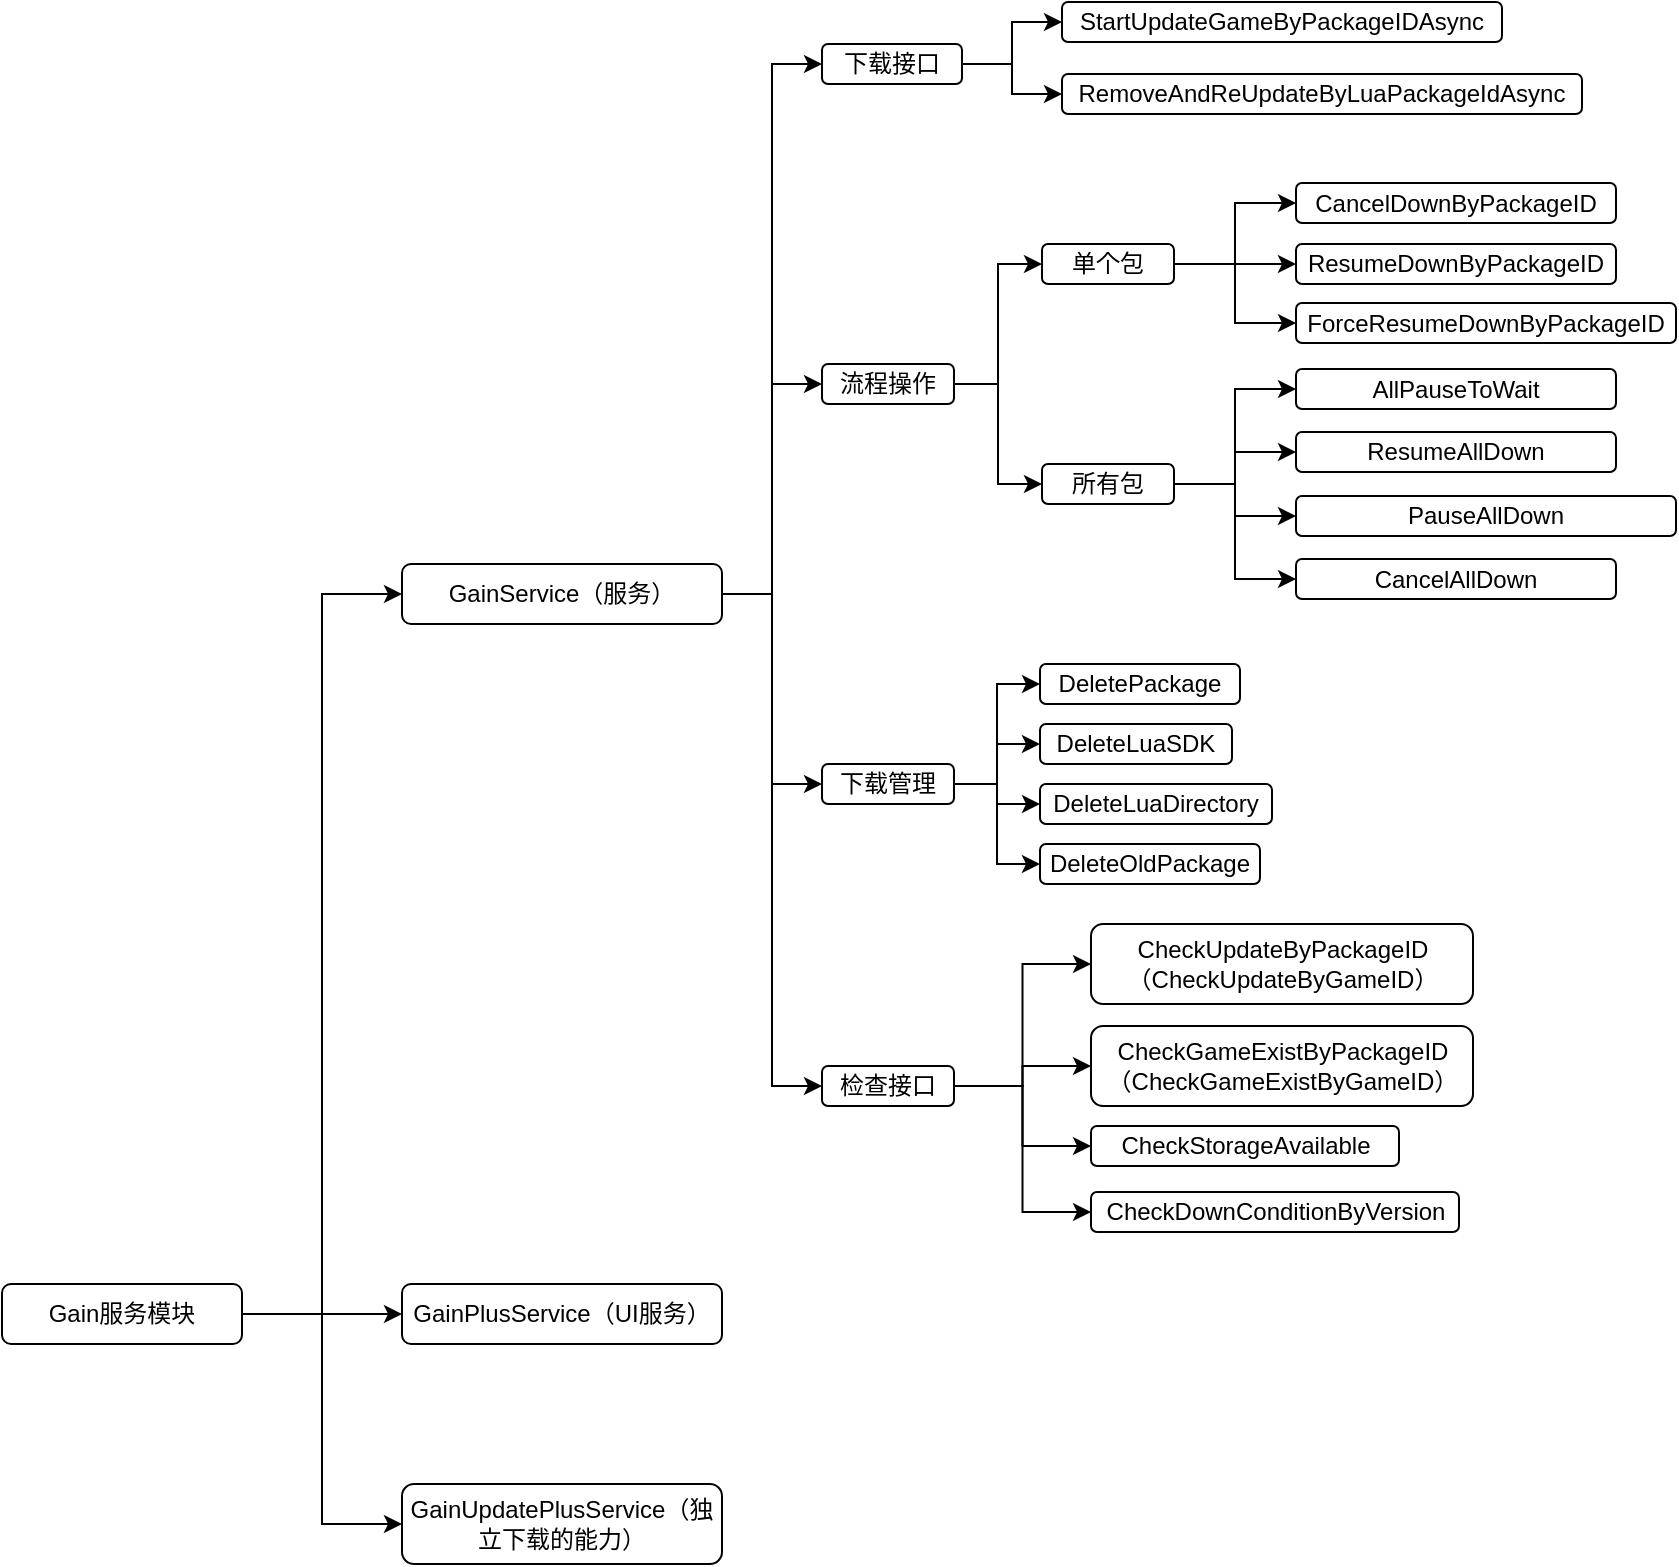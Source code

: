 <mxfile version="28.1.0">
  <diagram id="C5RBs43oDa-KdzZeNtuy" name="模块和功能介绍">
    <mxGraphModel dx="1763" dy="1733" grid="1" gridSize="10" guides="1" tooltips="1" connect="1" arrows="1" fold="1" page="1" pageScale="1" pageWidth="827" pageHeight="1169" math="0" shadow="0">
      <root>
        <mxCell id="WIyWlLk6GJQsqaUBKTNV-0" />
        <mxCell id="WIyWlLk6GJQsqaUBKTNV-1" parent="WIyWlLk6GJQsqaUBKTNV-0" />
        <mxCell id="sJQCKHL5VmwoIA83D4o8-37" style="edgeStyle=orthogonalEdgeStyle;rounded=0;orthogonalLoop=1;jettySize=auto;html=1;entryX=0;entryY=0.5;entryDx=0;entryDy=0;" edge="1" parent="WIyWlLk6GJQsqaUBKTNV-1" source="sJQCKHL5VmwoIA83D4o8-0" target="sJQCKHL5VmwoIA83D4o8-1">
          <mxGeometry relative="1" as="geometry" />
        </mxCell>
        <mxCell id="sJQCKHL5VmwoIA83D4o8-38" style="edgeStyle=orthogonalEdgeStyle;rounded=0;orthogonalLoop=1;jettySize=auto;html=1;" edge="1" parent="WIyWlLk6GJQsqaUBKTNV-1" source="sJQCKHL5VmwoIA83D4o8-0" target="sJQCKHL5VmwoIA83D4o8-2">
          <mxGeometry relative="1" as="geometry" />
        </mxCell>
        <mxCell id="sJQCKHL5VmwoIA83D4o8-39" style="edgeStyle=orthogonalEdgeStyle;rounded=0;orthogonalLoop=1;jettySize=auto;html=1;entryX=0;entryY=0.5;entryDx=0;entryDy=0;" edge="1" parent="WIyWlLk6GJQsqaUBKTNV-1" source="sJQCKHL5VmwoIA83D4o8-0" target="sJQCKHL5VmwoIA83D4o8-3">
          <mxGeometry relative="1" as="geometry" />
        </mxCell>
        <mxCell id="sJQCKHL5VmwoIA83D4o8-0" value="Gain服务模块" style="rounded=1;whiteSpace=wrap;html=1;" vertex="1" parent="WIyWlLk6GJQsqaUBKTNV-1">
          <mxGeometry x="-10" y="630" width="120" height="30" as="geometry" />
        </mxCell>
        <mxCell id="sJQCKHL5VmwoIA83D4o8-33" style="edgeStyle=orthogonalEdgeStyle;rounded=0;orthogonalLoop=1;jettySize=auto;html=1;entryX=0;entryY=0.5;entryDx=0;entryDy=0;" edge="1" parent="WIyWlLk6GJQsqaUBKTNV-1" source="sJQCKHL5VmwoIA83D4o8-1" target="sJQCKHL5VmwoIA83D4o8-4">
          <mxGeometry relative="1" as="geometry" />
        </mxCell>
        <mxCell id="sJQCKHL5VmwoIA83D4o8-34" style="edgeStyle=orthogonalEdgeStyle;rounded=0;orthogonalLoop=1;jettySize=auto;html=1;entryX=0;entryY=0.5;entryDx=0;entryDy=0;" edge="1" parent="WIyWlLk6GJQsqaUBKTNV-1" source="sJQCKHL5VmwoIA83D4o8-1" target="sJQCKHL5VmwoIA83D4o8-6">
          <mxGeometry relative="1" as="geometry" />
        </mxCell>
        <mxCell id="sJQCKHL5VmwoIA83D4o8-36" style="edgeStyle=orthogonalEdgeStyle;rounded=0;orthogonalLoop=1;jettySize=auto;html=1;entryX=0;entryY=0.5;entryDx=0;entryDy=0;" edge="1" parent="WIyWlLk6GJQsqaUBKTNV-1" source="sJQCKHL5VmwoIA83D4o8-1" target="sJQCKHL5VmwoIA83D4o8-17">
          <mxGeometry relative="1" as="geometry" />
        </mxCell>
        <mxCell id="sJQCKHL5VmwoIA83D4o8-67" style="edgeStyle=orthogonalEdgeStyle;rounded=0;orthogonalLoop=1;jettySize=auto;html=1;entryX=0;entryY=0.5;entryDx=0;entryDy=0;" edge="1" parent="WIyWlLk6GJQsqaUBKTNV-1" source="sJQCKHL5VmwoIA83D4o8-1" target="sJQCKHL5VmwoIA83D4o8-58">
          <mxGeometry relative="1" as="geometry" />
        </mxCell>
        <mxCell id="sJQCKHL5VmwoIA83D4o8-1" value="GainService（服务）" style="rounded=1;whiteSpace=wrap;html=1;" vertex="1" parent="WIyWlLk6GJQsqaUBKTNV-1">
          <mxGeometry x="190" y="270" width="160" height="30" as="geometry" />
        </mxCell>
        <mxCell id="sJQCKHL5VmwoIA83D4o8-2" value="GainPlusService（UI服务）" style="rounded=1;whiteSpace=wrap;html=1;" vertex="1" parent="WIyWlLk6GJQsqaUBKTNV-1">
          <mxGeometry x="190" y="630" width="160" height="30" as="geometry" />
        </mxCell>
        <mxCell id="sJQCKHL5VmwoIA83D4o8-3" value="GainUpdatePlusService（独立下载的能力）" style="rounded=1;whiteSpace=wrap;html=1;" vertex="1" parent="WIyWlLk6GJQsqaUBKTNV-1">
          <mxGeometry x="190" y="730" width="160" height="40" as="geometry" />
        </mxCell>
        <mxCell id="sJQCKHL5VmwoIA83D4o8-31" style="edgeStyle=orthogonalEdgeStyle;rounded=0;orthogonalLoop=1;jettySize=auto;html=1;entryX=0;entryY=0.5;entryDx=0;entryDy=0;" edge="1" parent="WIyWlLk6GJQsqaUBKTNV-1" source="sJQCKHL5VmwoIA83D4o8-4" target="sJQCKHL5VmwoIA83D4o8-5">
          <mxGeometry relative="1" as="geometry" />
        </mxCell>
        <mxCell id="sJQCKHL5VmwoIA83D4o8-32" style="edgeStyle=orthogonalEdgeStyle;rounded=0;orthogonalLoop=1;jettySize=auto;html=1;" edge="1" parent="WIyWlLk6GJQsqaUBKTNV-1" source="sJQCKHL5VmwoIA83D4o8-4" target="sJQCKHL5VmwoIA83D4o8-16">
          <mxGeometry relative="1" as="geometry" />
        </mxCell>
        <mxCell id="sJQCKHL5VmwoIA83D4o8-4" value="下载接口" style="rounded=1;whiteSpace=wrap;html=1;" vertex="1" parent="WIyWlLk6GJQsqaUBKTNV-1">
          <mxGeometry x="400" y="10" width="70" height="20" as="geometry" />
        </mxCell>
        <mxCell id="sJQCKHL5VmwoIA83D4o8-5" value="StartUpdateGameByPackageIDAsync" style="rounded=1;whiteSpace=wrap;html=1;" vertex="1" parent="WIyWlLk6GJQsqaUBKTNV-1">
          <mxGeometry x="520" y="-11" width="220" height="20" as="geometry" />
        </mxCell>
        <mxCell id="sJQCKHL5VmwoIA83D4o8-41" style="edgeStyle=orthogonalEdgeStyle;rounded=0;orthogonalLoop=1;jettySize=auto;html=1;entryX=0;entryY=0.5;entryDx=0;entryDy=0;" edge="1" parent="WIyWlLk6GJQsqaUBKTNV-1" source="sJQCKHL5VmwoIA83D4o8-6" target="sJQCKHL5VmwoIA83D4o8-10">
          <mxGeometry relative="1" as="geometry" />
        </mxCell>
        <mxCell id="sJQCKHL5VmwoIA83D4o8-42" style="edgeStyle=orthogonalEdgeStyle;rounded=0;orthogonalLoop=1;jettySize=auto;html=1;entryX=0;entryY=0.5;entryDx=0;entryDy=0;" edge="1" parent="WIyWlLk6GJQsqaUBKTNV-1" source="sJQCKHL5VmwoIA83D4o8-6" target="sJQCKHL5VmwoIA83D4o8-11">
          <mxGeometry relative="1" as="geometry" />
        </mxCell>
        <mxCell id="sJQCKHL5VmwoIA83D4o8-6" value="流程操作" style="rounded=1;whiteSpace=wrap;html=1;" vertex="1" parent="WIyWlLk6GJQsqaUBKTNV-1">
          <mxGeometry x="400" y="170" width="66" height="20" as="geometry" />
        </mxCell>
        <mxCell id="sJQCKHL5VmwoIA83D4o8-7" value="CancelDownByPackageID" style="rounded=1;whiteSpace=wrap;html=1;" vertex="1" parent="WIyWlLk6GJQsqaUBKTNV-1">
          <mxGeometry x="637" y="79.5" width="160" height="20" as="geometry" />
        </mxCell>
        <mxCell id="sJQCKHL5VmwoIA83D4o8-8" value="ForceResumeDownByPackageID" style="rounded=1;whiteSpace=wrap;html=1;" vertex="1" parent="WIyWlLk6GJQsqaUBKTNV-1">
          <mxGeometry x="637" y="139.5" width="190" height="20" as="geometry" />
        </mxCell>
        <mxCell id="sJQCKHL5VmwoIA83D4o8-9" value="ResumeDownByPackageID" style="rounded=1;whiteSpace=wrap;html=1;" vertex="1" parent="WIyWlLk6GJQsqaUBKTNV-1">
          <mxGeometry x="637" y="110" width="160" height="20" as="geometry" />
        </mxCell>
        <mxCell id="sJQCKHL5VmwoIA83D4o8-43" style="edgeStyle=orthogonalEdgeStyle;rounded=0;orthogonalLoop=1;jettySize=auto;html=1;entryX=0;entryY=0.5;entryDx=0;entryDy=0;" edge="1" parent="WIyWlLk6GJQsqaUBKTNV-1" source="sJQCKHL5VmwoIA83D4o8-10" target="sJQCKHL5VmwoIA83D4o8-7">
          <mxGeometry relative="1" as="geometry" />
        </mxCell>
        <mxCell id="sJQCKHL5VmwoIA83D4o8-44" style="edgeStyle=orthogonalEdgeStyle;rounded=0;orthogonalLoop=1;jettySize=auto;html=1;" edge="1" parent="WIyWlLk6GJQsqaUBKTNV-1" source="sJQCKHL5VmwoIA83D4o8-10" target="sJQCKHL5VmwoIA83D4o8-9">
          <mxGeometry relative="1" as="geometry" />
        </mxCell>
        <mxCell id="sJQCKHL5VmwoIA83D4o8-45" style="edgeStyle=orthogonalEdgeStyle;rounded=0;orthogonalLoop=1;jettySize=auto;html=1;entryX=0;entryY=0.5;entryDx=0;entryDy=0;" edge="1" parent="WIyWlLk6GJQsqaUBKTNV-1" source="sJQCKHL5VmwoIA83D4o8-10" target="sJQCKHL5VmwoIA83D4o8-8">
          <mxGeometry relative="1" as="geometry" />
        </mxCell>
        <mxCell id="sJQCKHL5VmwoIA83D4o8-10" value="&lt;div&gt;&lt;span style=&quot;background-color: transparent; color: light-dark(rgb(0, 0, 0), rgb(255, 255, 255));&quot;&gt;单个包&lt;/span&gt;&lt;/div&gt;" style="rounded=1;whiteSpace=wrap;html=1;" vertex="1" parent="WIyWlLk6GJQsqaUBKTNV-1">
          <mxGeometry x="510" y="110" width="66" height="20" as="geometry" />
        </mxCell>
        <mxCell id="sJQCKHL5VmwoIA83D4o8-46" style="edgeStyle=orthogonalEdgeStyle;rounded=0;orthogonalLoop=1;jettySize=auto;html=1;entryX=0;entryY=0.5;entryDx=0;entryDy=0;" edge="1" parent="WIyWlLk6GJQsqaUBKTNV-1" source="sJQCKHL5VmwoIA83D4o8-11" target="sJQCKHL5VmwoIA83D4o8-12">
          <mxGeometry relative="1" as="geometry" />
        </mxCell>
        <mxCell id="sJQCKHL5VmwoIA83D4o8-47" style="edgeStyle=orthogonalEdgeStyle;rounded=0;orthogonalLoop=1;jettySize=auto;html=1;entryX=0;entryY=0.5;entryDx=0;entryDy=0;" edge="1" parent="WIyWlLk6GJQsqaUBKTNV-1" source="sJQCKHL5VmwoIA83D4o8-11" target="sJQCKHL5VmwoIA83D4o8-14">
          <mxGeometry relative="1" as="geometry" />
        </mxCell>
        <mxCell id="sJQCKHL5VmwoIA83D4o8-48" style="edgeStyle=orthogonalEdgeStyle;rounded=0;orthogonalLoop=1;jettySize=auto;html=1;entryX=0;entryY=0.5;entryDx=0;entryDy=0;" edge="1" parent="WIyWlLk6GJQsqaUBKTNV-1" source="sJQCKHL5VmwoIA83D4o8-11" target="sJQCKHL5VmwoIA83D4o8-13">
          <mxGeometry relative="1" as="geometry" />
        </mxCell>
        <mxCell id="sJQCKHL5VmwoIA83D4o8-49" style="edgeStyle=orthogonalEdgeStyle;rounded=0;orthogonalLoop=1;jettySize=auto;html=1;entryX=0;entryY=0.5;entryDx=0;entryDy=0;" edge="1" parent="WIyWlLk6GJQsqaUBKTNV-1" source="sJQCKHL5VmwoIA83D4o8-11" target="sJQCKHL5VmwoIA83D4o8-15">
          <mxGeometry relative="1" as="geometry" />
        </mxCell>
        <mxCell id="sJQCKHL5VmwoIA83D4o8-11" value="&lt;div&gt;&lt;span style=&quot;background-color: transparent; color: light-dark(rgb(0, 0, 0), rgb(255, 255, 255));&quot;&gt;所有包&lt;/span&gt;&lt;/div&gt;" style="rounded=1;whiteSpace=wrap;html=1;" vertex="1" parent="WIyWlLk6GJQsqaUBKTNV-1">
          <mxGeometry x="510" y="220" width="66" height="20" as="geometry" />
        </mxCell>
        <mxCell id="sJQCKHL5VmwoIA83D4o8-12" value="AllPauseToWait" style="rounded=1;whiteSpace=wrap;html=1;" vertex="1" parent="WIyWlLk6GJQsqaUBKTNV-1">
          <mxGeometry x="637" y="172.5" width="160" height="20" as="geometry" />
        </mxCell>
        <mxCell id="sJQCKHL5VmwoIA83D4o8-13" value="PauseAllDown" style="rounded=1;whiteSpace=wrap;html=1;" vertex="1" parent="WIyWlLk6GJQsqaUBKTNV-1">
          <mxGeometry x="637" y="236" width="190" height="20" as="geometry" />
        </mxCell>
        <mxCell id="sJQCKHL5VmwoIA83D4o8-14" value="ResumeAllDown" style="rounded=1;whiteSpace=wrap;html=1;" vertex="1" parent="WIyWlLk6GJQsqaUBKTNV-1">
          <mxGeometry x="637" y="204" width="160" height="20" as="geometry" />
        </mxCell>
        <mxCell id="sJQCKHL5VmwoIA83D4o8-15" value="CancelAllDown" style="rounded=1;whiteSpace=wrap;html=1;" vertex="1" parent="WIyWlLk6GJQsqaUBKTNV-1">
          <mxGeometry x="637" y="267.5" width="160" height="20" as="geometry" />
        </mxCell>
        <mxCell id="sJQCKHL5VmwoIA83D4o8-16" value="RemoveAndReUpdateByLuaPackageIdAsync" style="rounded=1;whiteSpace=wrap;html=1;" vertex="1" parent="WIyWlLk6GJQsqaUBKTNV-1">
          <mxGeometry x="520" y="25" width="260" height="20" as="geometry" />
        </mxCell>
        <mxCell id="sJQCKHL5VmwoIA83D4o8-50" style="edgeStyle=orthogonalEdgeStyle;rounded=0;orthogonalLoop=1;jettySize=auto;html=1;entryX=0;entryY=0.5;entryDx=0;entryDy=0;" edge="1" parent="WIyWlLk6GJQsqaUBKTNV-1" source="sJQCKHL5VmwoIA83D4o8-17" target="sJQCKHL5VmwoIA83D4o8-18">
          <mxGeometry relative="1" as="geometry" />
        </mxCell>
        <mxCell id="sJQCKHL5VmwoIA83D4o8-51" style="edgeStyle=orthogonalEdgeStyle;rounded=0;orthogonalLoop=1;jettySize=auto;html=1;entryX=0;entryY=0.5;entryDx=0;entryDy=0;" edge="1" parent="WIyWlLk6GJQsqaUBKTNV-1" source="sJQCKHL5VmwoIA83D4o8-17" target="sJQCKHL5VmwoIA83D4o8-20">
          <mxGeometry relative="1" as="geometry" />
        </mxCell>
        <mxCell id="sJQCKHL5VmwoIA83D4o8-52" style="edgeStyle=orthogonalEdgeStyle;rounded=0;orthogonalLoop=1;jettySize=auto;html=1;" edge="1" parent="WIyWlLk6GJQsqaUBKTNV-1" source="sJQCKHL5VmwoIA83D4o8-17" target="sJQCKHL5VmwoIA83D4o8-19">
          <mxGeometry relative="1" as="geometry" />
        </mxCell>
        <mxCell id="sJQCKHL5VmwoIA83D4o8-53" style="edgeStyle=orthogonalEdgeStyle;rounded=0;orthogonalLoop=1;jettySize=auto;html=1;entryX=0;entryY=0.5;entryDx=0;entryDy=0;" edge="1" parent="WIyWlLk6GJQsqaUBKTNV-1" source="sJQCKHL5VmwoIA83D4o8-17" target="sJQCKHL5VmwoIA83D4o8-21">
          <mxGeometry relative="1" as="geometry" />
        </mxCell>
        <mxCell id="sJQCKHL5VmwoIA83D4o8-17" value="下载管理" style="rounded=1;whiteSpace=wrap;html=1;" vertex="1" parent="WIyWlLk6GJQsqaUBKTNV-1">
          <mxGeometry x="400" y="370" width="66" height="20" as="geometry" />
        </mxCell>
        <mxCell id="sJQCKHL5VmwoIA83D4o8-18" value="DeletePackage" style="rounded=1;whiteSpace=wrap;html=1;" vertex="1" parent="WIyWlLk6GJQsqaUBKTNV-1">
          <mxGeometry x="509" y="320" width="100" height="20" as="geometry" />
        </mxCell>
        <mxCell id="sJQCKHL5VmwoIA83D4o8-19" value="DeleteLuaDirectory" style="rounded=1;whiteSpace=wrap;html=1;" vertex="1" parent="WIyWlLk6GJQsqaUBKTNV-1">
          <mxGeometry x="509" y="380" width="116" height="20" as="geometry" />
        </mxCell>
        <mxCell id="sJQCKHL5VmwoIA83D4o8-20" value="DeleteLuaSDK" style="rounded=1;whiteSpace=wrap;html=1;" vertex="1" parent="WIyWlLk6GJQsqaUBKTNV-1">
          <mxGeometry x="509" y="350" width="96" height="20" as="geometry" />
        </mxCell>
        <mxCell id="sJQCKHL5VmwoIA83D4o8-21" value="DeleteOldPackage" style="rounded=1;whiteSpace=wrap;html=1;" vertex="1" parent="WIyWlLk6GJQsqaUBKTNV-1">
          <mxGeometry x="509" y="410" width="110" height="20" as="geometry" />
        </mxCell>
        <mxCell id="sJQCKHL5VmwoIA83D4o8-63" style="edgeStyle=orthogonalEdgeStyle;rounded=0;orthogonalLoop=1;jettySize=auto;html=1;entryX=0;entryY=0.5;entryDx=0;entryDy=0;" edge="1" parent="WIyWlLk6GJQsqaUBKTNV-1" source="sJQCKHL5VmwoIA83D4o8-58" target="sJQCKHL5VmwoIA83D4o8-59">
          <mxGeometry relative="1" as="geometry" />
        </mxCell>
        <mxCell id="sJQCKHL5VmwoIA83D4o8-64" style="edgeStyle=orthogonalEdgeStyle;rounded=0;orthogonalLoop=1;jettySize=auto;html=1;" edge="1" parent="WIyWlLk6GJQsqaUBKTNV-1" source="sJQCKHL5VmwoIA83D4o8-58" target="sJQCKHL5VmwoIA83D4o8-61">
          <mxGeometry relative="1" as="geometry" />
        </mxCell>
        <mxCell id="sJQCKHL5VmwoIA83D4o8-65" style="edgeStyle=orthogonalEdgeStyle;rounded=0;orthogonalLoop=1;jettySize=auto;html=1;entryX=0;entryY=0.5;entryDx=0;entryDy=0;" edge="1" parent="WIyWlLk6GJQsqaUBKTNV-1" source="sJQCKHL5VmwoIA83D4o8-58" target="sJQCKHL5VmwoIA83D4o8-60">
          <mxGeometry relative="1" as="geometry" />
        </mxCell>
        <mxCell id="sJQCKHL5VmwoIA83D4o8-66" style="edgeStyle=orthogonalEdgeStyle;rounded=0;orthogonalLoop=1;jettySize=auto;html=1;entryX=0;entryY=0.5;entryDx=0;entryDy=0;" edge="1" parent="WIyWlLk6GJQsqaUBKTNV-1" source="sJQCKHL5VmwoIA83D4o8-58" target="sJQCKHL5VmwoIA83D4o8-62">
          <mxGeometry relative="1" as="geometry" />
        </mxCell>
        <mxCell id="sJQCKHL5VmwoIA83D4o8-58" value="检查接口" style="rounded=1;whiteSpace=wrap;html=1;" vertex="1" parent="WIyWlLk6GJQsqaUBKTNV-1">
          <mxGeometry x="400" y="521" width="66" height="20" as="geometry" />
        </mxCell>
        <mxCell id="sJQCKHL5VmwoIA83D4o8-59" value="CheckUpdateByPackageID（CheckUpdateByGameID）" style="rounded=1;whiteSpace=wrap;html=1;" vertex="1" parent="WIyWlLk6GJQsqaUBKTNV-1">
          <mxGeometry x="534.5" y="450" width="191" height="40" as="geometry" />
        </mxCell>
        <mxCell id="sJQCKHL5VmwoIA83D4o8-60" value="CheckStorageAvailable" style="rounded=1;whiteSpace=wrap;html=1;" vertex="1" parent="WIyWlLk6GJQsqaUBKTNV-1">
          <mxGeometry x="534.5" y="551" width="154" height="20" as="geometry" />
        </mxCell>
        <mxCell id="sJQCKHL5VmwoIA83D4o8-61" value="CheckGameExistByPackageID（CheckGameExistByGameID）" style="rounded=1;whiteSpace=wrap;html=1;" vertex="1" parent="WIyWlLk6GJQsqaUBKTNV-1">
          <mxGeometry x="534.5" y="501" width="191" height="40" as="geometry" />
        </mxCell>
        <mxCell id="sJQCKHL5VmwoIA83D4o8-62" value="CheckDownConditionByVersion" style="rounded=1;whiteSpace=wrap;html=1;" vertex="1" parent="WIyWlLk6GJQsqaUBKTNV-1">
          <mxGeometry x="534.5" y="584" width="184" height="20" as="geometry" />
        </mxCell>
      </root>
    </mxGraphModel>
  </diagram>
</mxfile>
